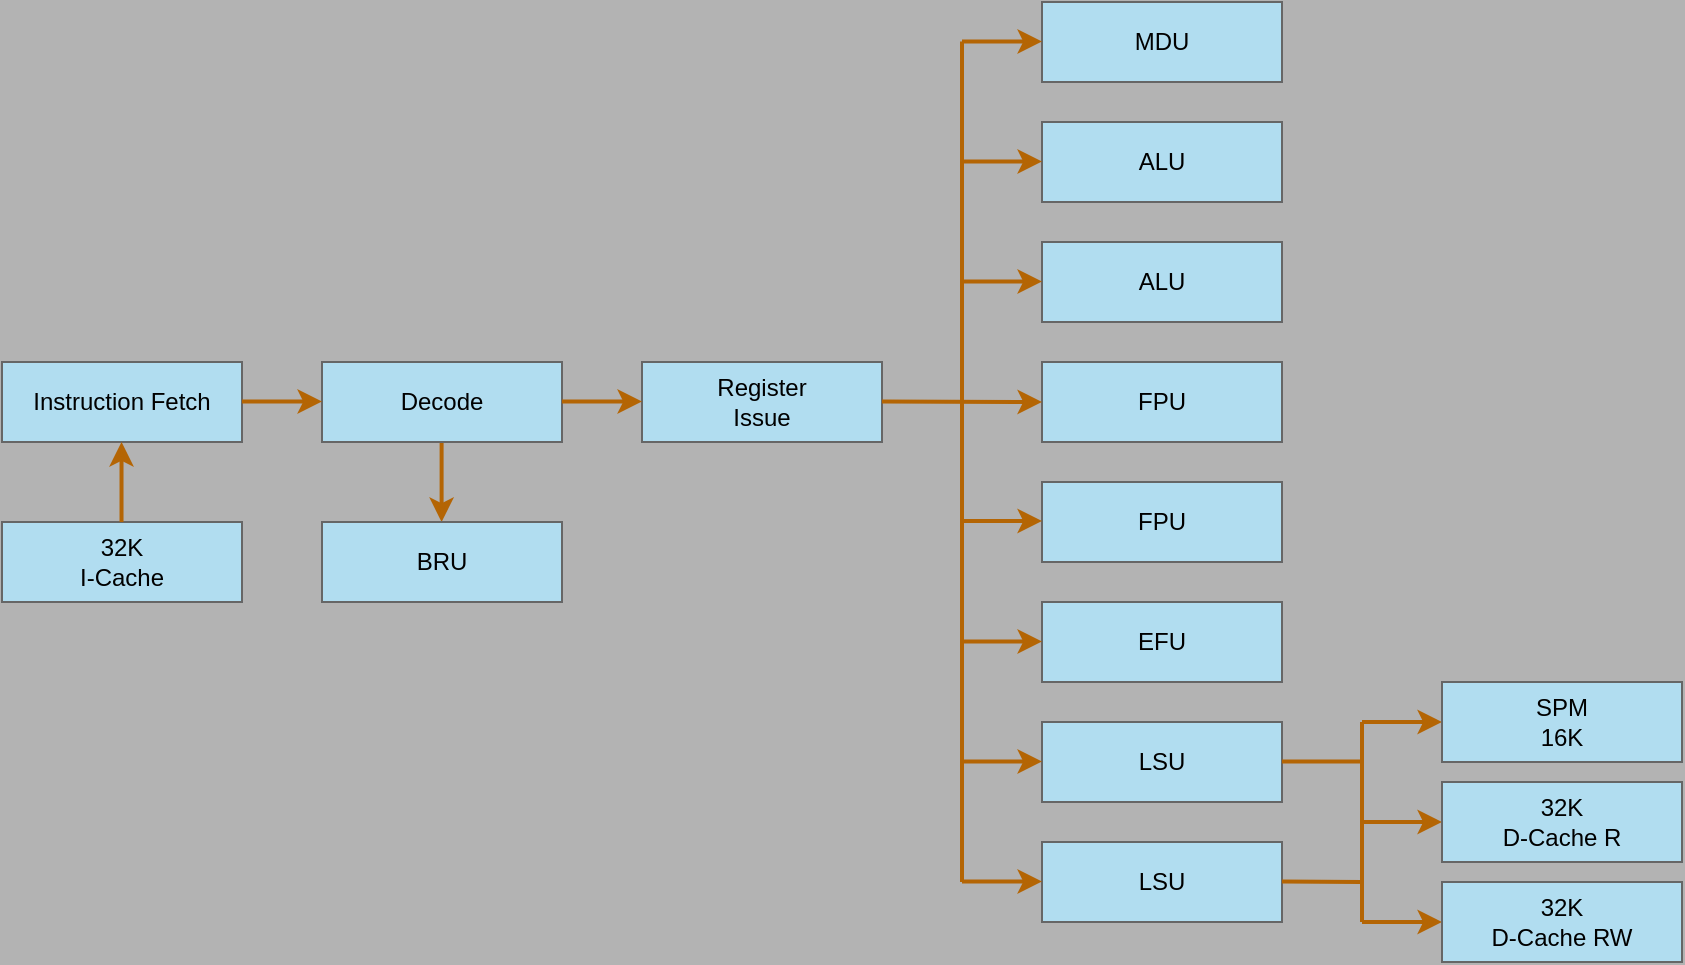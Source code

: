 <mxfile version="21.7.4" type="device">
  <diagram name="Page-1" id="FnafIkwEVJpXqTckK3sb">
    <mxGraphModel dx="961" dy="545" grid="1" gridSize="10" guides="1" tooltips="1" connect="1" arrows="1" fold="1" page="1" pageScale="1" pageWidth="827" pageHeight="1169" background="#B3B3B3" math="0" shadow="0">
      <root>
        <mxCell id="0" />
        <mxCell id="1" parent="0" />
        <mxCell id="T6YBGNtG_jF-M_VW3Agm-3" value="32K&lt;br&gt;I-Cache" style="rounded=0;whiteSpace=wrap;html=1;fillColor=#b1ddf0;strokeColor=#666666;" vertex="1" parent="1">
          <mxGeometry x="120" y="360" width="120" height="40" as="geometry" />
        </mxCell>
        <mxCell id="T6YBGNtG_jF-M_VW3Agm-4" value="Instruction Fetch" style="rounded=0;whiteSpace=wrap;html=1;fillColor=#b1ddf0;strokeColor=#666666;" vertex="1" parent="1">
          <mxGeometry x="120" y="280" width="120" height="40" as="geometry" />
        </mxCell>
        <mxCell id="T6YBGNtG_jF-M_VW3Agm-5" value="" style="endArrow=classic;html=1;rounded=0;strokeWidth=2;fillColor=#fad7ac;strokeColor=#b46504;" edge="1" parent="1">
          <mxGeometry width="50" height="50" relative="1" as="geometry">
            <mxPoint x="339.8" y="320" as="sourcePoint" />
            <mxPoint x="339.8" y="360" as="targetPoint" />
          </mxGeometry>
        </mxCell>
        <mxCell id="T6YBGNtG_jF-M_VW3Agm-6" value="" style="endArrow=classic;html=1;rounded=0;strokeWidth=2;fillColor=#fad7ac;strokeColor=#b46504;" edge="1" parent="1">
          <mxGeometry width="50" height="50" relative="1" as="geometry">
            <mxPoint x="179.76" y="360" as="sourcePoint" />
            <mxPoint x="179.76" y="320" as="targetPoint" />
          </mxGeometry>
        </mxCell>
        <mxCell id="T6YBGNtG_jF-M_VW3Agm-7" value="Register&lt;br&gt;Issue" style="rounded=0;whiteSpace=wrap;html=1;fillColor=#b1ddf0;strokeColor=#666666;" vertex="1" parent="1">
          <mxGeometry x="440" y="280" width="120" height="40" as="geometry" />
        </mxCell>
        <mxCell id="T6YBGNtG_jF-M_VW3Agm-8" value="Decode" style="rounded=0;whiteSpace=wrap;html=1;fillColor=#b1ddf0;strokeColor=#666666;" vertex="1" parent="1">
          <mxGeometry x="280" y="280" width="120" height="40" as="geometry" />
        </mxCell>
        <mxCell id="T6YBGNtG_jF-M_VW3Agm-9" value="BRU" style="rounded=0;whiteSpace=wrap;html=1;fillColor=#b1ddf0;strokeColor=#666666;" vertex="1" parent="1">
          <mxGeometry x="280" y="360" width="120" height="40" as="geometry" />
        </mxCell>
        <mxCell id="T6YBGNtG_jF-M_VW3Agm-10" value="ALU" style="rounded=0;whiteSpace=wrap;html=1;fillColor=#b1ddf0;strokeColor=#666666;" vertex="1" parent="1">
          <mxGeometry x="640" y="160" width="120" height="40" as="geometry" />
        </mxCell>
        <mxCell id="T6YBGNtG_jF-M_VW3Agm-11" value="ALU" style="rounded=0;whiteSpace=wrap;html=1;fillColor=#b1ddf0;strokeColor=#666666;" vertex="1" parent="1">
          <mxGeometry x="640" y="220" width="120" height="40" as="geometry" />
        </mxCell>
        <mxCell id="T6YBGNtG_jF-M_VW3Agm-12" value="FPU" style="rounded=0;whiteSpace=wrap;html=1;fillColor=#b1ddf0;strokeColor=#666666;" vertex="1" parent="1">
          <mxGeometry x="640" y="280" width="120" height="40" as="geometry" />
        </mxCell>
        <mxCell id="T6YBGNtG_jF-M_VW3Agm-13" value="FPU" style="rounded=0;whiteSpace=wrap;html=1;fillColor=#b1ddf0;strokeColor=#666666;" vertex="1" parent="1">
          <mxGeometry x="640" y="340" width="120" height="40" as="geometry" />
        </mxCell>
        <mxCell id="T6YBGNtG_jF-M_VW3Agm-14" value="MDU" style="rounded=0;whiteSpace=wrap;html=1;fillColor=#b1ddf0;strokeColor=#666666;" vertex="1" parent="1">
          <mxGeometry x="640" y="100" width="120" height="40" as="geometry" />
        </mxCell>
        <mxCell id="T6YBGNtG_jF-M_VW3Agm-15" value="EFU" style="rounded=0;whiteSpace=wrap;html=1;fillColor=#b1ddf0;strokeColor=#666666;" vertex="1" parent="1">
          <mxGeometry x="640" y="400" width="120" height="40" as="geometry" />
        </mxCell>
        <mxCell id="T6YBGNtG_jF-M_VW3Agm-16" value="LSU" style="rounded=0;whiteSpace=wrap;html=1;fillColor=#b1ddf0;strokeColor=#666666;" vertex="1" parent="1">
          <mxGeometry x="640" y="460" width="120" height="40" as="geometry" />
        </mxCell>
        <mxCell id="T6YBGNtG_jF-M_VW3Agm-17" value="LSU" style="rounded=0;whiteSpace=wrap;html=1;fillColor=#b1ddf0;strokeColor=#666666;" vertex="1" parent="1">
          <mxGeometry x="640" y="520" width="120" height="40" as="geometry" />
        </mxCell>
        <mxCell id="T6YBGNtG_jF-M_VW3Agm-18" value="" style="endArrow=classic;html=1;rounded=0;strokeWidth=2;fillColor=#fad7ac;strokeColor=#b46504;" edge="1" parent="1">
          <mxGeometry width="50" height="50" relative="1" as="geometry">
            <mxPoint x="240" y="299.76" as="sourcePoint" />
            <mxPoint x="280" y="299.76" as="targetPoint" />
          </mxGeometry>
        </mxCell>
        <mxCell id="T6YBGNtG_jF-M_VW3Agm-19" value="" style="endArrow=classic;html=1;rounded=0;strokeWidth=2;fillColor=#fad7ac;strokeColor=#b46504;" edge="1" parent="1">
          <mxGeometry width="50" height="50" relative="1" as="geometry">
            <mxPoint x="400" y="299.76" as="sourcePoint" />
            <mxPoint x="440" y="299.76" as="targetPoint" />
          </mxGeometry>
        </mxCell>
        <mxCell id="T6YBGNtG_jF-M_VW3Agm-20" value="" style="endArrow=classic;html=1;rounded=0;strokeWidth=2;fillColor=#fad7ac;strokeColor=#b46504;" edge="1" parent="1">
          <mxGeometry width="50" height="50" relative="1" as="geometry">
            <mxPoint x="560" y="299.76" as="sourcePoint" />
            <mxPoint x="640" y="300" as="targetPoint" />
          </mxGeometry>
        </mxCell>
        <mxCell id="T6YBGNtG_jF-M_VW3Agm-21" value="" style="endArrow=classic;html=1;rounded=0;strokeWidth=2;fillColor=#fad7ac;strokeColor=#b46504;" edge="1" parent="1">
          <mxGeometry width="50" height="50" relative="1" as="geometry">
            <mxPoint x="600" y="239.76" as="sourcePoint" />
            <mxPoint x="640" y="239.76" as="targetPoint" />
          </mxGeometry>
        </mxCell>
        <mxCell id="T6YBGNtG_jF-M_VW3Agm-22" value="" style="endArrow=classic;html=1;rounded=0;strokeWidth=2;fillColor=#fad7ac;strokeColor=#b46504;" edge="1" parent="1">
          <mxGeometry width="50" height="50" relative="1" as="geometry">
            <mxPoint x="600" y="179.76" as="sourcePoint" />
            <mxPoint x="640" y="179.76" as="targetPoint" />
          </mxGeometry>
        </mxCell>
        <mxCell id="T6YBGNtG_jF-M_VW3Agm-23" value="" style="endArrow=classic;html=1;rounded=0;strokeWidth=2;fillColor=#fad7ac;strokeColor=#b46504;" edge="1" parent="1">
          <mxGeometry width="50" height="50" relative="1" as="geometry">
            <mxPoint x="600" y="119.76" as="sourcePoint" />
            <mxPoint x="640" y="119.76" as="targetPoint" />
          </mxGeometry>
        </mxCell>
        <mxCell id="T6YBGNtG_jF-M_VW3Agm-24" value="" style="endArrow=classic;html=1;rounded=0;strokeWidth=2;fillColor=#fad7ac;strokeColor=#b46504;" edge="1" parent="1">
          <mxGeometry width="50" height="50" relative="1" as="geometry">
            <mxPoint x="600" y="359.52" as="sourcePoint" />
            <mxPoint x="640" y="359.52" as="targetPoint" />
          </mxGeometry>
        </mxCell>
        <mxCell id="T6YBGNtG_jF-M_VW3Agm-25" value="" style="endArrow=classic;html=1;rounded=0;strokeWidth=2;fillColor=#fad7ac;strokeColor=#b46504;" edge="1" parent="1">
          <mxGeometry width="50" height="50" relative="1" as="geometry">
            <mxPoint x="600" y="419.76" as="sourcePoint" />
            <mxPoint x="640" y="419.76" as="targetPoint" />
          </mxGeometry>
        </mxCell>
        <mxCell id="T6YBGNtG_jF-M_VW3Agm-26" value="" style="endArrow=classic;html=1;rounded=0;strokeWidth=2;fillColor=#fad7ac;strokeColor=#b46504;" edge="1" parent="1">
          <mxGeometry width="50" height="50" relative="1" as="geometry">
            <mxPoint x="600" y="479.76" as="sourcePoint" />
            <mxPoint x="640" y="479.76" as="targetPoint" />
          </mxGeometry>
        </mxCell>
        <mxCell id="T6YBGNtG_jF-M_VW3Agm-27" value="" style="endArrow=classic;html=1;rounded=0;strokeWidth=2;fillColor=#fad7ac;strokeColor=#b46504;" edge="1" parent="1">
          <mxGeometry width="50" height="50" relative="1" as="geometry">
            <mxPoint x="600" y="539.76" as="sourcePoint" />
            <mxPoint x="640" y="539.76" as="targetPoint" />
          </mxGeometry>
        </mxCell>
        <mxCell id="T6YBGNtG_jF-M_VW3Agm-28" value="" style="endArrow=none;html=1;rounded=0;strokeWidth=2;fillColor=#fad7ac;strokeColor=#b46504;endFill=0;" edge="1" parent="1">
          <mxGeometry width="50" height="50" relative="1" as="geometry">
            <mxPoint x="600" y="540" as="sourcePoint" />
            <mxPoint x="600" y="119.76" as="targetPoint" />
          </mxGeometry>
        </mxCell>
        <mxCell id="T6YBGNtG_jF-M_VW3Agm-29" value="" style="endArrow=none;html=1;rounded=0;strokeWidth=2;fillColor=#fad7ac;strokeColor=#b46504;endFill=0;" edge="1" parent="1">
          <mxGeometry width="50" height="50" relative="1" as="geometry">
            <mxPoint x="760" y="479.8" as="sourcePoint" />
            <mxPoint x="800" y="479.8" as="targetPoint" />
          </mxGeometry>
        </mxCell>
        <mxCell id="T6YBGNtG_jF-M_VW3Agm-30" value="" style="endArrow=none;html=1;rounded=0;strokeWidth=2;fillColor=#fad7ac;strokeColor=#b46504;endFill=0;" edge="1" parent="1">
          <mxGeometry width="50" height="50" relative="1" as="geometry">
            <mxPoint x="760" y="539.8" as="sourcePoint" />
            <mxPoint x="800" y="540" as="targetPoint" />
          </mxGeometry>
        </mxCell>
        <mxCell id="T6YBGNtG_jF-M_VW3Agm-31" value="" style="endArrow=none;html=1;rounded=0;strokeWidth=2;fillColor=#fad7ac;strokeColor=#b46504;endFill=0;" edge="1" parent="1">
          <mxGeometry width="50" height="50" relative="1" as="geometry">
            <mxPoint x="800" y="460" as="sourcePoint" />
            <mxPoint x="800" y="560" as="targetPoint" />
          </mxGeometry>
        </mxCell>
        <mxCell id="T6YBGNtG_jF-M_VW3Agm-32" value="" style="endArrow=classic;html=1;rounded=0;strokeWidth=2;fillColor=#fad7ac;strokeColor=#b46504;" edge="1" parent="1">
          <mxGeometry width="50" height="50" relative="1" as="geometry">
            <mxPoint x="800" y="510" as="sourcePoint" />
            <mxPoint x="840" y="510" as="targetPoint" />
          </mxGeometry>
        </mxCell>
        <mxCell id="T6YBGNtG_jF-M_VW3Agm-33" value="" style="endArrow=classic;html=1;rounded=0;strokeWidth=2;fillColor=#fad7ac;strokeColor=#b46504;" edge="1" parent="1">
          <mxGeometry width="50" height="50" relative="1" as="geometry">
            <mxPoint x="800" y="560" as="sourcePoint" />
            <mxPoint x="840" y="560" as="targetPoint" />
          </mxGeometry>
        </mxCell>
        <mxCell id="T6YBGNtG_jF-M_VW3Agm-34" value="" style="endArrow=classic;html=1;rounded=0;strokeWidth=2;fillColor=#fad7ac;strokeColor=#b46504;" edge="1" parent="1">
          <mxGeometry width="50" height="50" relative="1" as="geometry">
            <mxPoint x="800" y="460" as="sourcePoint" />
            <mxPoint x="840" y="460" as="targetPoint" />
          </mxGeometry>
        </mxCell>
        <mxCell id="T6YBGNtG_jF-M_VW3Agm-35" value="SPM&lt;br&gt;16K" style="rounded=0;whiteSpace=wrap;html=1;fillColor=#b1ddf0;strokeColor=#666666;" vertex="1" parent="1">
          <mxGeometry x="840" y="440" width="120" height="40" as="geometry" />
        </mxCell>
        <mxCell id="T6YBGNtG_jF-M_VW3Agm-36" value="32K&lt;br&gt;D-Cache R" style="rounded=0;whiteSpace=wrap;html=1;fillColor=#b1ddf0;strokeColor=#666666;" vertex="1" parent="1">
          <mxGeometry x="840" y="490" width="120" height="40" as="geometry" />
        </mxCell>
        <mxCell id="T6YBGNtG_jF-M_VW3Agm-37" value="32K&lt;br&gt;D-Cache RW" style="rounded=0;whiteSpace=wrap;html=1;fillColor=#b1ddf0;strokeColor=#666666;" vertex="1" parent="1">
          <mxGeometry x="840" y="540" width="120" height="40" as="geometry" />
        </mxCell>
      </root>
    </mxGraphModel>
  </diagram>
</mxfile>

